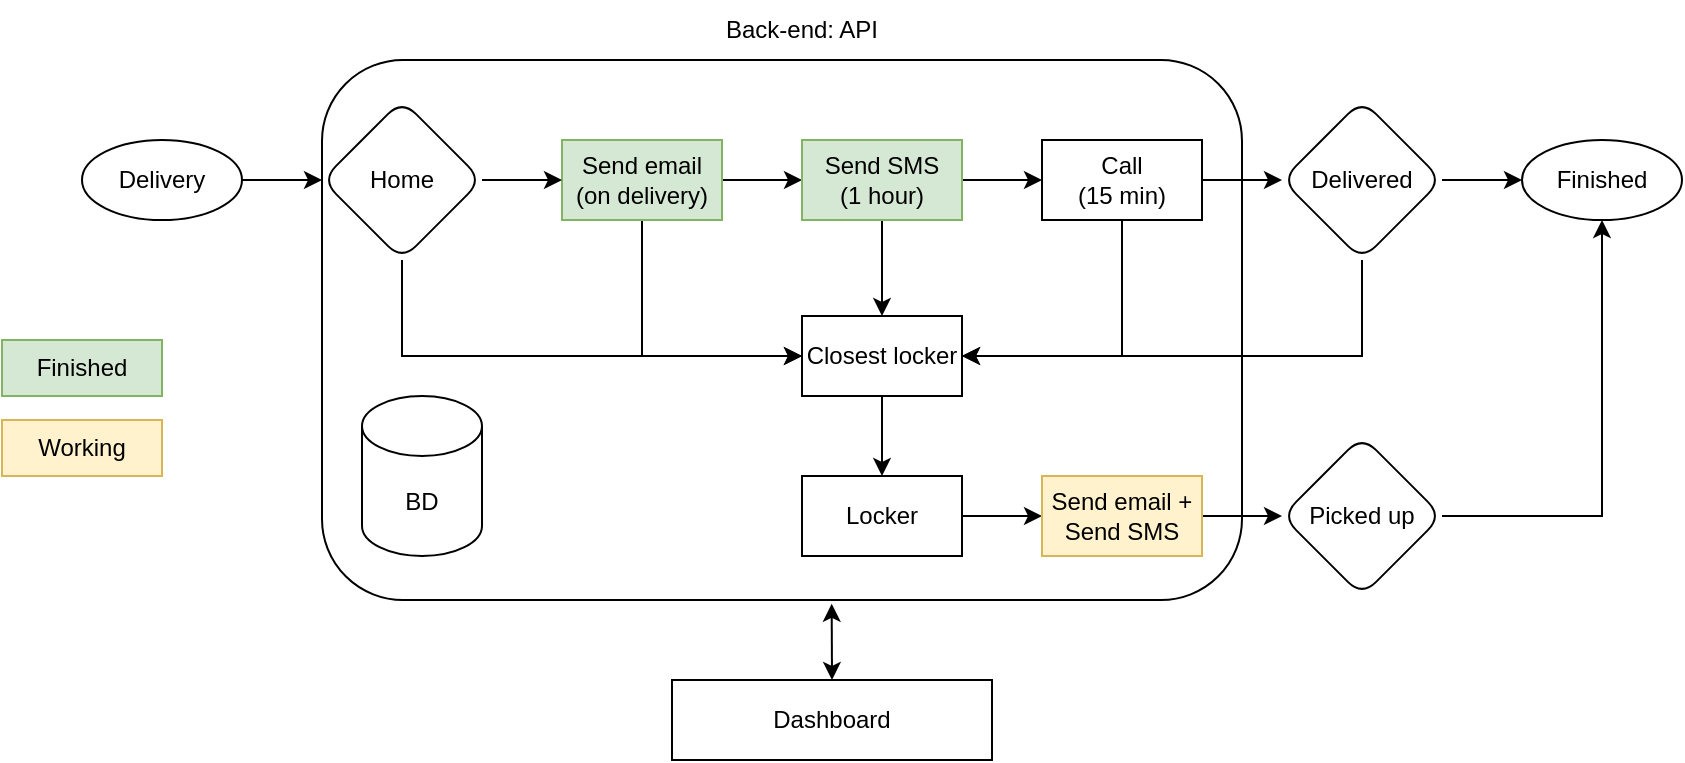 <mxfile version="17.4.5" type="device"><diagram id="Js-zjD2eW-PsZBF35Wfo" name="Page-1"><mxGraphModel dx="2272" dy="734" grid="1" gridSize="10" guides="1" tooltips="1" connect="1" arrows="1" fold="1" page="1" pageScale="1" pageWidth="850" pageHeight="1100" math="0" shadow="0"><root><mxCell id="0"/><mxCell id="1" parent="0"/><mxCell id="W4IGxYxnAogFyCMWhoRU-14" value="" style="rounded=1;whiteSpace=wrap;html=1;fillColor=none;shadow=0;sketch=0;glass=0;" parent="1" vertex="1"><mxGeometry x="-680" y="100" width="460" height="270" as="geometry"/></mxCell><mxCell id="W4IGxYxnAogFyCMWhoRU-13" style="edgeStyle=orthogonalEdgeStyle;rounded=0;orthogonalLoop=1;jettySize=auto;html=1;entryX=0;entryY=0.5;entryDx=0;entryDy=0;" parent="1" source="ooEiAnNF-pu33OB26AQL-1" target="W4IGxYxnAogFyCMWhoRU-12" edge="1"><mxGeometry relative="1" as="geometry"/></mxCell><mxCell id="ooEiAnNF-pu33OB26AQL-1" value="&lt;span class=&quot;VIiyi&quot; lang=&quot;en&quot;&gt;&lt;span class=&quot;JLqJ4b ChMk0b&quot;&gt;&lt;span class=&quot;Q4iAWc&quot;&gt;Delivery&lt;/span&gt;&lt;/span&gt;&lt;/span&gt;" style="ellipse;whiteSpace=wrap;html=1;" parent="1" vertex="1"><mxGeometry x="-800" y="140" width="80" height="40" as="geometry"/></mxCell><mxCell id="ooEiAnNF-pu33OB26AQL-13" value="BD" style="shape=cylinder3;whiteSpace=wrap;html=1;boundedLbl=1;backgroundOutline=1;size=15;rounded=1;shadow=0;glass=0;sketch=0;" parent="1" vertex="1"><mxGeometry x="-660" y="268" width="60" height="80" as="geometry"/></mxCell><mxCell id="ooEiAnNF-pu33OB26AQL-35" value="Finished" style="rounded=0;whiteSpace=wrap;html=1;fillColor=#d5e8d4;strokeColor=#82b366;" parent="1" vertex="1"><mxGeometry x="-840" y="240" width="80" height="28" as="geometry"/></mxCell><mxCell id="ooEiAnNF-pu33OB26AQL-37" value="Working" style="rounded=0;whiteSpace=wrap;html=1;fillColor=#fff2cc;strokeColor=#d6b656;" parent="1" vertex="1"><mxGeometry x="-840" y="280" width="80" height="28" as="geometry"/></mxCell><mxCell id="W4IGxYxnAogFyCMWhoRU-4" value="Back-end: API" style="text;html=1;strokeColor=none;fillColor=none;align=center;verticalAlign=middle;whiteSpace=wrap;rounded=0;shadow=0;glass=0;sketch=0;" parent="1" vertex="1"><mxGeometry x="-490" y="70" width="100" height="30" as="geometry"/></mxCell><mxCell id="W4IGxYxnAogFyCMWhoRU-17" style="edgeStyle=orthogonalEdgeStyle;rounded=0;orthogonalLoop=1;jettySize=auto;html=1;exitX=1;exitY=0.5;exitDx=0;exitDy=0;entryX=0;entryY=0.5;entryDx=0;entryDy=0;" parent="1" source="W4IGxYxnAogFyCMWhoRU-5" target="W4IGxYxnAogFyCMWhoRU-16" edge="1"><mxGeometry relative="1" as="geometry"/></mxCell><mxCell id="W4IGxYxnAogFyCMWhoRU-25" style="edgeStyle=orthogonalEdgeStyle;rounded=0;orthogonalLoop=1;jettySize=auto;html=1;exitX=0.5;exitY=1;exitDx=0;exitDy=0;entryX=0;entryY=0.5;entryDx=0;entryDy=0;" parent="1" source="W4IGxYxnAogFyCMWhoRU-5" target="W4IGxYxnAogFyCMWhoRU-24" edge="1"><mxGeometry relative="1" as="geometry"/></mxCell><mxCell id="W4IGxYxnAogFyCMWhoRU-5" value="&lt;div&gt;Send email&lt;br&gt;&lt;/div&gt;&lt;div&gt;(on delivery)&lt;br&gt;&lt;/div&gt;" style="rounded=0;whiteSpace=wrap;html=1;fillColor=#d5e8d4;strokeColor=#82b366;" parent="1" vertex="1"><mxGeometry x="-560" y="140" width="80" height="40" as="geometry"/></mxCell><mxCell id="W4IGxYxnAogFyCMWhoRU-15" style="edgeStyle=orthogonalEdgeStyle;rounded=0;orthogonalLoop=1;jettySize=auto;html=1;entryX=0;entryY=0.5;entryDx=0;entryDy=0;" parent="1" source="W4IGxYxnAogFyCMWhoRU-12" target="W4IGxYxnAogFyCMWhoRU-5" edge="1"><mxGeometry relative="1" as="geometry"/></mxCell><mxCell id="i075TDu049SUrCGN714i-1" style="edgeStyle=orthogonalEdgeStyle;rounded=0;orthogonalLoop=1;jettySize=auto;html=1;entryX=0;entryY=0.5;entryDx=0;entryDy=0;" edge="1" parent="1" source="W4IGxYxnAogFyCMWhoRU-12" target="W4IGxYxnAogFyCMWhoRU-24"><mxGeometry relative="1" as="geometry"><Array as="points"><mxPoint x="-640" y="248"/></Array></mxGeometry></mxCell><mxCell id="W4IGxYxnAogFyCMWhoRU-12" value="Home" style="rhombus;whiteSpace=wrap;html=1;rounded=1;shadow=0;glass=0;sketch=0;" parent="1" vertex="1"><mxGeometry x="-680" y="120" width="80" height="80" as="geometry"/></mxCell><mxCell id="W4IGxYxnAogFyCMWhoRU-19" style="edgeStyle=orthogonalEdgeStyle;rounded=0;orthogonalLoop=1;jettySize=auto;html=1;exitX=1;exitY=0.5;exitDx=0;exitDy=0;entryX=0;entryY=0.5;entryDx=0;entryDy=0;" parent="1" source="W4IGxYxnAogFyCMWhoRU-16" target="W4IGxYxnAogFyCMWhoRU-18" edge="1"><mxGeometry relative="1" as="geometry"/></mxCell><mxCell id="W4IGxYxnAogFyCMWhoRU-26" style="edgeStyle=orthogonalEdgeStyle;rounded=0;orthogonalLoop=1;jettySize=auto;html=1;entryX=0.5;entryY=0;entryDx=0;entryDy=0;" parent="1" source="W4IGxYxnAogFyCMWhoRU-16" target="W4IGxYxnAogFyCMWhoRU-24" edge="1"><mxGeometry relative="1" as="geometry"/></mxCell><mxCell id="W4IGxYxnAogFyCMWhoRU-16" value="&lt;div&gt;Send SMS&lt;br&gt;&lt;/div&gt;&lt;div&gt;(1 hour)&lt;br&gt;&lt;/div&gt;" style="rounded=0;whiteSpace=wrap;html=1;fillColor=#d5e8d4;strokeColor=#82b366;" parent="1" vertex="1"><mxGeometry x="-440" y="140" width="80" height="40" as="geometry"/></mxCell><mxCell id="W4IGxYxnAogFyCMWhoRU-21" style="edgeStyle=orthogonalEdgeStyle;rounded=0;orthogonalLoop=1;jettySize=auto;html=1;entryX=0;entryY=0.5;entryDx=0;entryDy=0;" parent="1" source="W4IGxYxnAogFyCMWhoRU-18" target="W4IGxYxnAogFyCMWhoRU-20" edge="1"><mxGeometry relative="1" as="geometry"/></mxCell><mxCell id="W4IGxYxnAogFyCMWhoRU-27" style="edgeStyle=orthogonalEdgeStyle;rounded=0;orthogonalLoop=1;jettySize=auto;html=1;entryX=1;entryY=0.5;entryDx=0;entryDy=0;" parent="1" source="W4IGxYxnAogFyCMWhoRU-18" target="W4IGxYxnAogFyCMWhoRU-24" edge="1"><mxGeometry relative="1" as="geometry"><Array as="points"><mxPoint x="-280" y="248"/></Array></mxGeometry></mxCell><mxCell id="W4IGxYxnAogFyCMWhoRU-18" value="&lt;div&gt;Call&lt;br&gt;&lt;/div&gt;&lt;div&gt;(15 min)&lt;br&gt;&lt;/div&gt;" style="rounded=0;whiteSpace=wrap;html=1;" parent="1" vertex="1"><mxGeometry x="-320" y="140" width="80" height="40" as="geometry"/></mxCell><mxCell id="W4IGxYxnAogFyCMWhoRU-23" style="edgeStyle=orthogonalEdgeStyle;rounded=0;orthogonalLoop=1;jettySize=auto;html=1;exitX=1;exitY=0.5;exitDx=0;exitDy=0;entryX=0;entryY=0.5;entryDx=0;entryDy=0;" parent="1" source="W4IGxYxnAogFyCMWhoRU-20" target="W4IGxYxnAogFyCMWhoRU-22" edge="1"><mxGeometry relative="1" as="geometry"/></mxCell><mxCell id="W4IGxYxnAogFyCMWhoRU-28" style="edgeStyle=orthogonalEdgeStyle;rounded=0;orthogonalLoop=1;jettySize=auto;html=1;exitX=0.5;exitY=1;exitDx=0;exitDy=0;entryX=1;entryY=0.5;entryDx=0;entryDy=0;" parent="1" source="W4IGxYxnAogFyCMWhoRU-20" target="W4IGxYxnAogFyCMWhoRU-24" edge="1"><mxGeometry relative="1" as="geometry"/></mxCell><mxCell id="W4IGxYxnAogFyCMWhoRU-20" value="Delivered" style="rhombus;whiteSpace=wrap;html=1;rounded=1;shadow=0;glass=0;sketch=0;fillColor=none;" parent="1" vertex="1"><mxGeometry x="-200" y="120" width="80" height="80" as="geometry"/></mxCell><mxCell id="W4IGxYxnAogFyCMWhoRU-22" value="Finished" style="ellipse;whiteSpace=wrap;html=1;" parent="1" vertex="1"><mxGeometry x="-80" y="140" width="80" height="40" as="geometry"/></mxCell><mxCell id="W4IGxYxnAogFyCMWhoRU-30" value="" style="edgeStyle=orthogonalEdgeStyle;rounded=0;orthogonalLoop=1;jettySize=auto;html=1;" parent="1" source="W4IGxYxnAogFyCMWhoRU-24" target="W4IGxYxnAogFyCMWhoRU-29" edge="1"><mxGeometry relative="1" as="geometry"/></mxCell><mxCell id="W4IGxYxnAogFyCMWhoRU-24" value="Closest locker" style="rounded=0;whiteSpace=wrap;html=1;fillColor=default;strokeColor=#000000;" parent="1" vertex="1"><mxGeometry x="-440" y="228" width="80" height="40" as="geometry"/></mxCell><mxCell id="W4IGxYxnAogFyCMWhoRU-32" style="edgeStyle=orthogonalEdgeStyle;rounded=0;orthogonalLoop=1;jettySize=auto;html=1;entryX=0;entryY=0.5;entryDx=0;entryDy=0;" parent="1" source="W4IGxYxnAogFyCMWhoRU-29" target="W4IGxYxnAogFyCMWhoRU-31" edge="1"><mxGeometry relative="1" as="geometry"/></mxCell><mxCell id="W4IGxYxnAogFyCMWhoRU-29" value="Locker" style="rounded=0;whiteSpace=wrap;html=1;fillColor=default;strokeColor=#000000;" parent="1" vertex="1"><mxGeometry x="-440" y="308" width="80" height="40" as="geometry"/></mxCell><mxCell id="W4IGxYxnAogFyCMWhoRU-34" style="edgeStyle=orthogonalEdgeStyle;rounded=0;orthogonalLoop=1;jettySize=auto;html=1;exitX=1;exitY=0.5;exitDx=0;exitDy=0;entryX=0;entryY=0.5;entryDx=0;entryDy=0;" parent="1" source="W4IGxYxnAogFyCMWhoRU-31" target="W4IGxYxnAogFyCMWhoRU-33" edge="1"><mxGeometry relative="1" as="geometry"/></mxCell><mxCell id="W4IGxYxnAogFyCMWhoRU-31" value="Send email + Send SMS" style="rounded=0;whiteSpace=wrap;html=1;fillColor=#fff2cc;strokeColor=#d6b656;" parent="1" vertex="1"><mxGeometry x="-320" y="308" width="80" height="40" as="geometry"/></mxCell><mxCell id="W4IGxYxnAogFyCMWhoRU-35" style="edgeStyle=orthogonalEdgeStyle;rounded=0;orthogonalLoop=1;jettySize=auto;html=1;exitX=1;exitY=0.5;exitDx=0;exitDy=0;entryX=0.5;entryY=1;entryDx=0;entryDy=0;" parent="1" source="W4IGxYxnAogFyCMWhoRU-33" target="W4IGxYxnAogFyCMWhoRU-22" edge="1"><mxGeometry relative="1" as="geometry"/></mxCell><mxCell id="W4IGxYxnAogFyCMWhoRU-33" value="&lt;span class=&quot;VIiyi&quot; lang=&quot;en&quot;&gt;&lt;span class=&quot;JLqJ4b ChMk0b&quot;&gt;&lt;span class=&quot;Q4iAWc&quot;&gt;Picked up&lt;/span&gt;&lt;/span&gt;&lt;/span&gt;" style="rhombus;whiteSpace=wrap;html=1;rounded=1;shadow=0;glass=0;sketch=0;fillColor=none;" parent="1" vertex="1"><mxGeometry x="-200" y="288" width="80" height="80" as="geometry"/></mxCell><mxCell id="W4IGxYxnAogFyCMWhoRU-36" value="&lt;div&gt;Dashboard&lt;/div&gt;" style="rounded=0;whiteSpace=wrap;html=1;" parent="1" vertex="1"><mxGeometry x="-505" y="410" width="160" height="40" as="geometry"/></mxCell><mxCell id="W4IGxYxnAogFyCMWhoRU-45" value="" style="endArrow=classic;startArrow=classic;html=1;rounded=0;entryX=0.554;entryY=1.007;entryDx=0;entryDy=0;entryPerimeter=0;exitX=0.5;exitY=0;exitDx=0;exitDy=0;" parent="1" source="W4IGxYxnAogFyCMWhoRU-36" target="W4IGxYxnAogFyCMWhoRU-14" edge="1"><mxGeometry width="50" height="50" relative="1" as="geometry"><mxPoint x="-620" y="440.0" as="sourcePoint"/><mxPoint x="-619.4" y="381.89" as="targetPoint"/></mxGeometry></mxCell></root></mxGraphModel></diagram></mxfile>